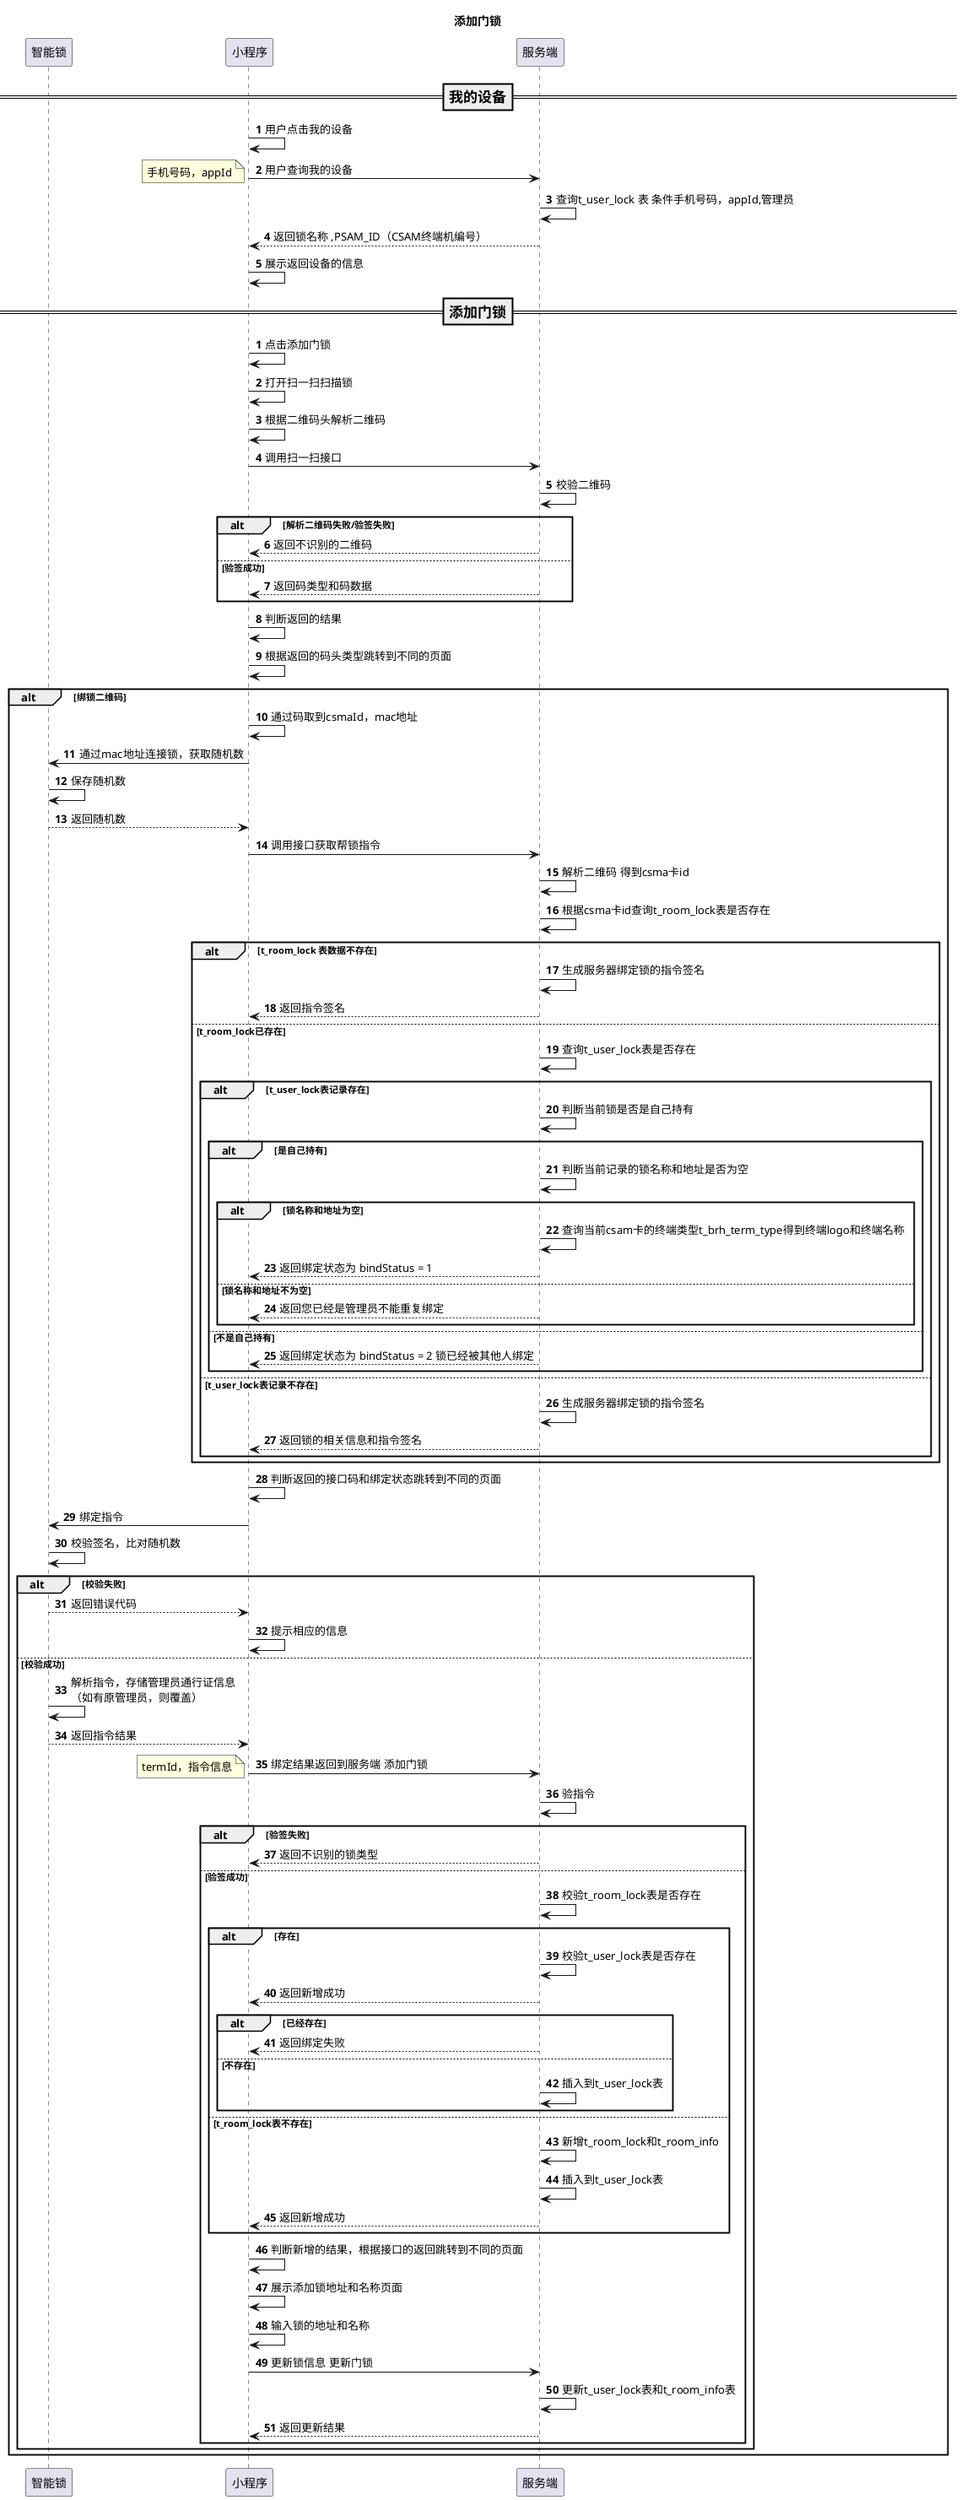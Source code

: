 @startuml
title:添加门锁
autonumber
participant 智能锁
participant 小程序
participant 服务端

===我的设备==
小程序->小程序:用户点击我的设备
小程序->服务端:用户查询我的设备
note left:手机号码，appId
服务端->服务端:查询t_user_lock 表 条件手机号码，appId,管理员
服务端-->小程序:返回锁名称 ,PSAM_ID（CSAM终端机编号）
小程序->小程序:展示返回设备的信息

===添加门锁==
autonumber
小程序->小程序:点击添加门锁
小程序->小程序:打开扫一扫扫描锁
小程序->小程序:根据二维码头解析二维码
小程序->服务端:调用扫一扫接口
服务端->服务端:校验二维码
alt 解析二维码失败/验签失败
服务端-->小程序:返回不识别的二维码
else 验签成功
服务端-->小程序:返回码类型和码数据
end
小程序->小程序:判断返回的结果
小程序->小程序:根据返回的码头类型跳转到不同的页面
alt 绑锁二维码
小程序->小程序:通过码取到csmaId，mac地址
小程序->智能锁: 通过mac地址连接锁，获取随机数
智能锁->智能锁: 保存随机数
小程序<--智能锁: 返回随机数
小程序->服务端:调用接口获取帮锁指令
服务端->服务端:解析二维码 得到csma卡id
服务端->服务端:根据csma卡id查询t_room_lock表是否存在
alt t_room_lock 表数据不存在
服务端->服务端:生成服务器绑定锁的指令签名
服务端-->小程序:返回指令签名
else t_room_lock已存在
服务端->服务端:查询t_user_lock表是否存在
alt t_user_lock表记录存在
服务端->服务端:判断当前锁是否是自己持有
alt 是自己持有
服务端->服务端:判断当前记录的锁名称和地址是否为空
alt 锁名称和地址为空
服务端->服务端:查询当前csam卡的终端类型t_brh_term_type得到终端logo和终端名称
服务端-->小程序: 返回绑定状态为 bindStatus = 1
else 锁名称和地址不为空
服务端-->小程序: 返回您已经是管理员不能重复绑定
end
else 不是自己持有
服务端-->小程序: 返回绑定状态为 bindStatus = 2 锁已经被其他人绑定
end
else t_user_lock表记录不存在
服务端->服务端:生成服务器绑定锁的指令签名
服务端-->小程序:返回锁的相关信息和指令签名
end
end
小程序->小程序: 判断返回的接口码和绑定状态跳转到不同的页面
小程序->智能锁: 绑定指令
智能锁->智能锁: 校验签名，比对随机数
alt 校验失败
小程序<--智能锁: 返回错误代码
小程序->小程序:提示相应的信息
else 校验成功
智能锁->智能锁:解析指令，存储管理员通行证信息\n（如有原管理员，则覆盖）
智能锁-->小程序:返回指令结果
小程序->服务端:绑定结果返回到服务端 添加门锁
note left:termId，指令信息
服务端->服务端: 验指令
alt 验签失败
服务端-->小程序:返回不识别的锁类型
else 验签成功
服务端->服务端: 校验t_room_lock表是否存在
alt 存在
服务端->服务端:校验t_user_lock表是否存在
服务端-->小程序:返回新增成功
alt 已经存在
服务端-->小程序:返回绑定失败
else 不存在
服务端->服务端:插入到t_user_lock表
end
else t_room_lock表不存在
服务端->服务端:新增t_room_lock和t_room_info
服务端->服务端:插入到t_user_lock表
服务端-->小程序:返回新增成功
end
小程序->小程序: 判断新增的结果，根据接口的返回跳转到不同的页面
小程序->小程序: 展示添加锁地址和名称页面
小程序->小程序: 输入锁的地址和名称
小程序->服务端:更新锁信息 更新门锁
服务端->服务端: 更新t_user_lock表和t_room_info表
服务端-->小程序:返回更新结果
end
end
end


@enduml